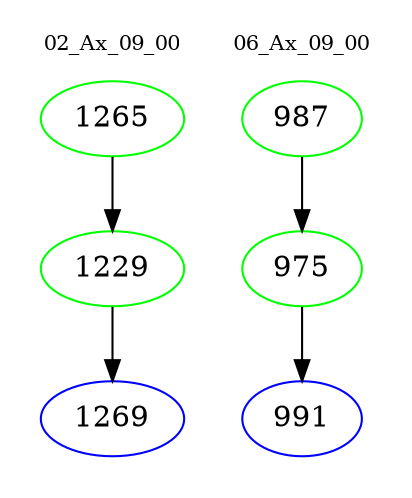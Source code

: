 digraph{
subgraph cluster_0 {
color = white
label = "02_Ax_09_00";
fontsize=10;
T0_1265 [label="1265", color="green"]
T0_1265 -> T0_1229 [color="black"]
T0_1229 [label="1229", color="green"]
T0_1229 -> T0_1269 [color="black"]
T0_1269 [label="1269", color="blue"]
}
subgraph cluster_1 {
color = white
label = "06_Ax_09_00";
fontsize=10;
T1_987 [label="987", color="green"]
T1_987 -> T1_975 [color="black"]
T1_975 [label="975", color="green"]
T1_975 -> T1_991 [color="black"]
T1_991 [label="991", color="blue"]
}
}
